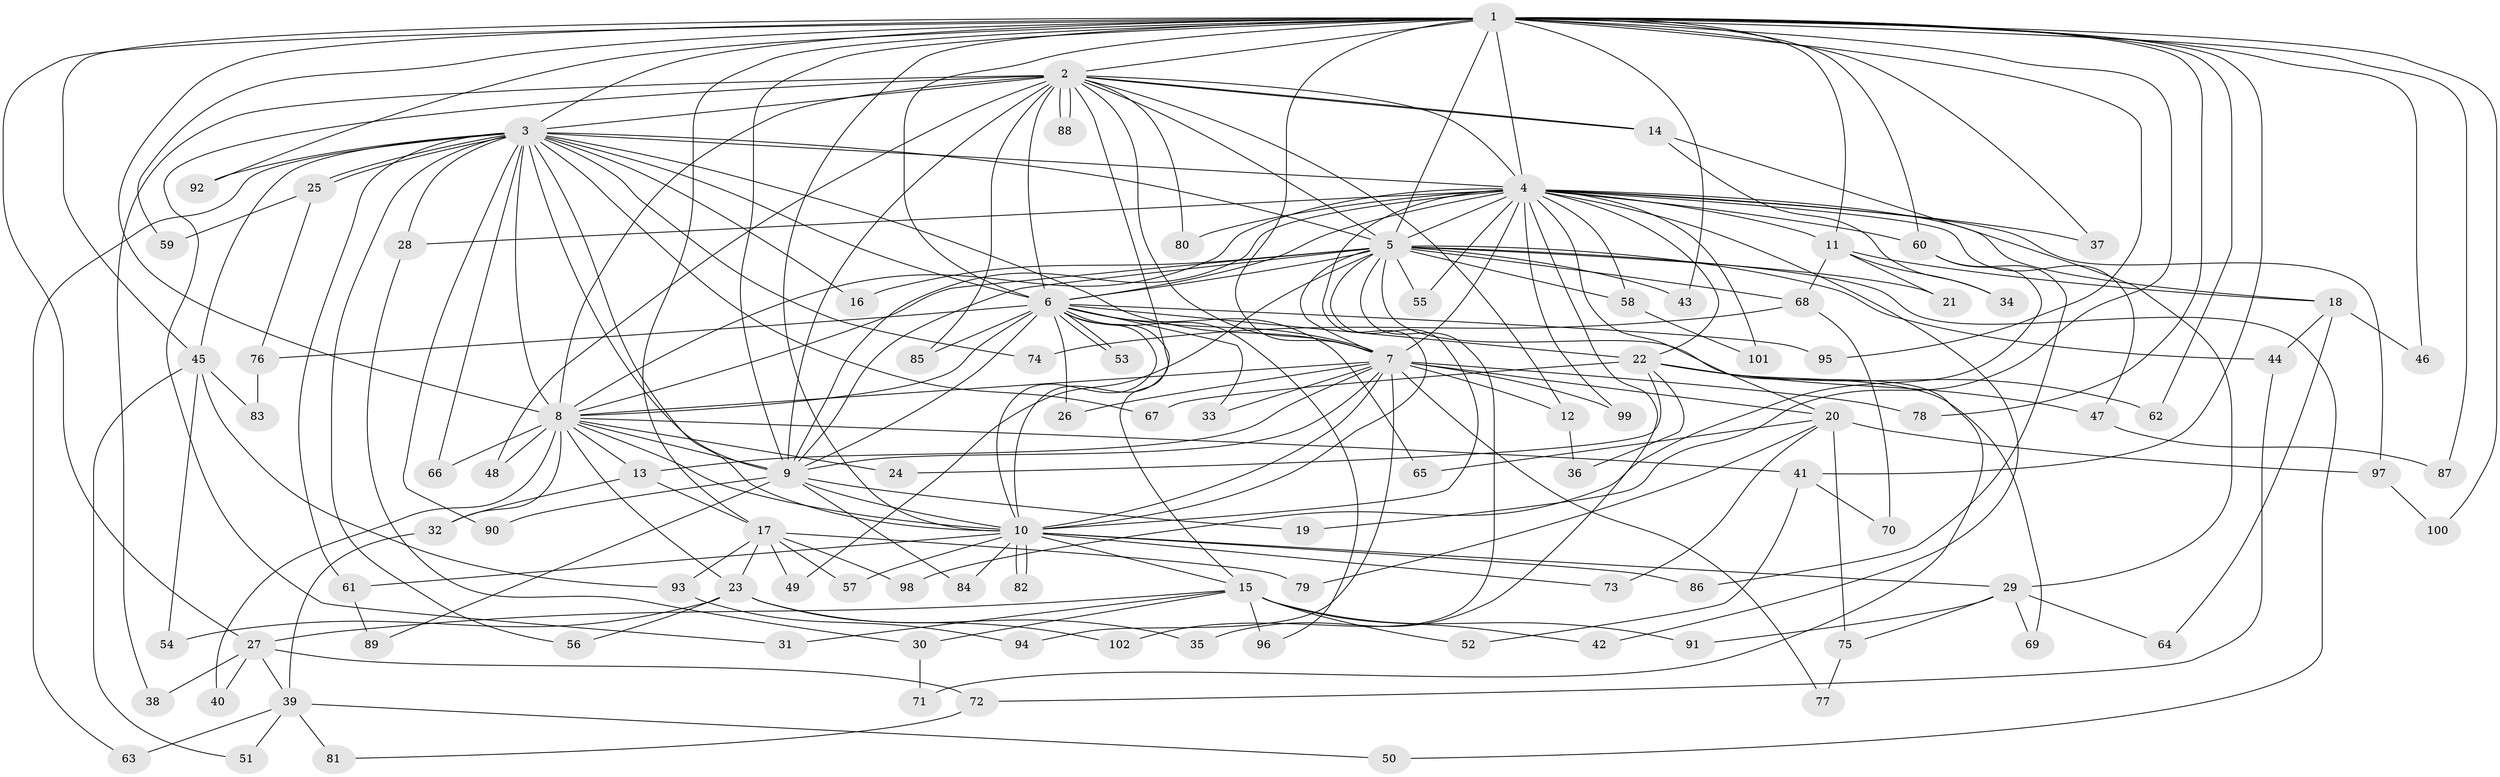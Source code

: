 // coarse degree distribution, {24: 0.025, 25: 0.0125, 19: 0.0125, 21: 0.0125, 15: 0.025, 10: 0.0125, 6: 0.05, 3: 0.1125, 4: 0.05, 9: 0.0125, 2: 0.575, 12: 0.0125, 5: 0.0125, 8: 0.025, 7: 0.0125, 1: 0.0375}
// Generated by graph-tools (version 1.1) at 2025/41/03/06/25 10:41:34]
// undirected, 102 vertices, 229 edges
graph export_dot {
graph [start="1"]
  node [color=gray90,style=filled];
  1;
  2;
  3;
  4;
  5;
  6;
  7;
  8;
  9;
  10;
  11;
  12;
  13;
  14;
  15;
  16;
  17;
  18;
  19;
  20;
  21;
  22;
  23;
  24;
  25;
  26;
  27;
  28;
  29;
  30;
  31;
  32;
  33;
  34;
  35;
  36;
  37;
  38;
  39;
  40;
  41;
  42;
  43;
  44;
  45;
  46;
  47;
  48;
  49;
  50;
  51;
  52;
  53;
  54;
  55;
  56;
  57;
  58;
  59;
  60;
  61;
  62;
  63;
  64;
  65;
  66;
  67;
  68;
  69;
  70;
  71;
  72;
  73;
  74;
  75;
  76;
  77;
  78;
  79;
  80;
  81;
  82;
  83;
  84;
  85;
  86;
  87;
  88;
  89;
  90;
  91;
  92;
  93;
  94;
  95;
  96;
  97;
  98;
  99;
  100;
  101;
  102;
  1 -- 2;
  1 -- 3;
  1 -- 4;
  1 -- 5;
  1 -- 6;
  1 -- 7;
  1 -- 8;
  1 -- 9;
  1 -- 10;
  1 -- 11;
  1 -- 17;
  1 -- 19;
  1 -- 27;
  1 -- 37;
  1 -- 41;
  1 -- 43;
  1 -- 45;
  1 -- 46;
  1 -- 59;
  1 -- 60;
  1 -- 62;
  1 -- 78;
  1 -- 87;
  1 -- 92;
  1 -- 95;
  1 -- 100;
  2 -- 3;
  2 -- 4;
  2 -- 5;
  2 -- 6;
  2 -- 7;
  2 -- 8;
  2 -- 9;
  2 -- 10;
  2 -- 12;
  2 -- 14;
  2 -- 14;
  2 -- 31;
  2 -- 38;
  2 -- 48;
  2 -- 80;
  2 -- 85;
  2 -- 88;
  2 -- 88;
  3 -- 4;
  3 -- 5;
  3 -- 6;
  3 -- 7;
  3 -- 8;
  3 -- 9;
  3 -- 10;
  3 -- 16;
  3 -- 25;
  3 -- 25;
  3 -- 28;
  3 -- 45;
  3 -- 56;
  3 -- 61;
  3 -- 63;
  3 -- 66;
  3 -- 67;
  3 -- 74;
  3 -- 90;
  3 -- 92;
  4 -- 5;
  4 -- 6;
  4 -- 7;
  4 -- 8;
  4 -- 9;
  4 -- 10;
  4 -- 11;
  4 -- 18;
  4 -- 20;
  4 -- 22;
  4 -- 28;
  4 -- 35;
  4 -- 37;
  4 -- 42;
  4 -- 47;
  4 -- 55;
  4 -- 58;
  4 -- 60;
  4 -- 80;
  4 -- 97;
  4 -- 99;
  4 -- 101;
  5 -- 6;
  5 -- 7;
  5 -- 8;
  5 -- 9;
  5 -- 10;
  5 -- 16;
  5 -- 21;
  5 -- 43;
  5 -- 44;
  5 -- 49;
  5 -- 50;
  5 -- 55;
  5 -- 58;
  5 -- 68;
  5 -- 71;
  5 -- 102;
  6 -- 7;
  6 -- 8;
  6 -- 9;
  6 -- 10;
  6 -- 15;
  6 -- 22;
  6 -- 26;
  6 -- 33;
  6 -- 53;
  6 -- 53;
  6 -- 65;
  6 -- 76;
  6 -- 85;
  6 -- 95;
  6 -- 96;
  7 -- 8;
  7 -- 9;
  7 -- 10;
  7 -- 12;
  7 -- 13;
  7 -- 20;
  7 -- 26;
  7 -- 33;
  7 -- 77;
  7 -- 78;
  7 -- 94;
  7 -- 99;
  8 -- 9;
  8 -- 10;
  8 -- 13;
  8 -- 23;
  8 -- 24;
  8 -- 32;
  8 -- 40;
  8 -- 41;
  8 -- 48;
  8 -- 66;
  9 -- 10;
  9 -- 19;
  9 -- 84;
  9 -- 89;
  9 -- 90;
  10 -- 15;
  10 -- 29;
  10 -- 57;
  10 -- 61;
  10 -- 73;
  10 -- 82;
  10 -- 82;
  10 -- 84;
  10 -- 86;
  11 -- 18;
  11 -- 21;
  11 -- 34;
  11 -- 68;
  12 -- 36;
  13 -- 17;
  13 -- 32;
  14 -- 29;
  14 -- 34;
  15 -- 27;
  15 -- 30;
  15 -- 31;
  15 -- 42;
  15 -- 52;
  15 -- 91;
  15 -- 96;
  17 -- 23;
  17 -- 49;
  17 -- 57;
  17 -- 79;
  17 -- 93;
  17 -- 98;
  18 -- 44;
  18 -- 46;
  18 -- 64;
  20 -- 65;
  20 -- 73;
  20 -- 75;
  20 -- 79;
  20 -- 97;
  22 -- 24;
  22 -- 36;
  22 -- 47;
  22 -- 62;
  22 -- 67;
  22 -- 69;
  23 -- 35;
  23 -- 54;
  23 -- 56;
  23 -- 102;
  25 -- 59;
  25 -- 76;
  27 -- 38;
  27 -- 39;
  27 -- 40;
  27 -- 72;
  28 -- 30;
  29 -- 64;
  29 -- 69;
  29 -- 75;
  29 -- 91;
  30 -- 71;
  32 -- 39;
  39 -- 50;
  39 -- 51;
  39 -- 63;
  39 -- 81;
  41 -- 52;
  41 -- 70;
  44 -- 72;
  45 -- 51;
  45 -- 54;
  45 -- 83;
  45 -- 93;
  47 -- 87;
  58 -- 101;
  60 -- 86;
  60 -- 98;
  61 -- 89;
  68 -- 70;
  68 -- 74;
  72 -- 81;
  75 -- 77;
  76 -- 83;
  93 -- 94;
  97 -- 100;
}
